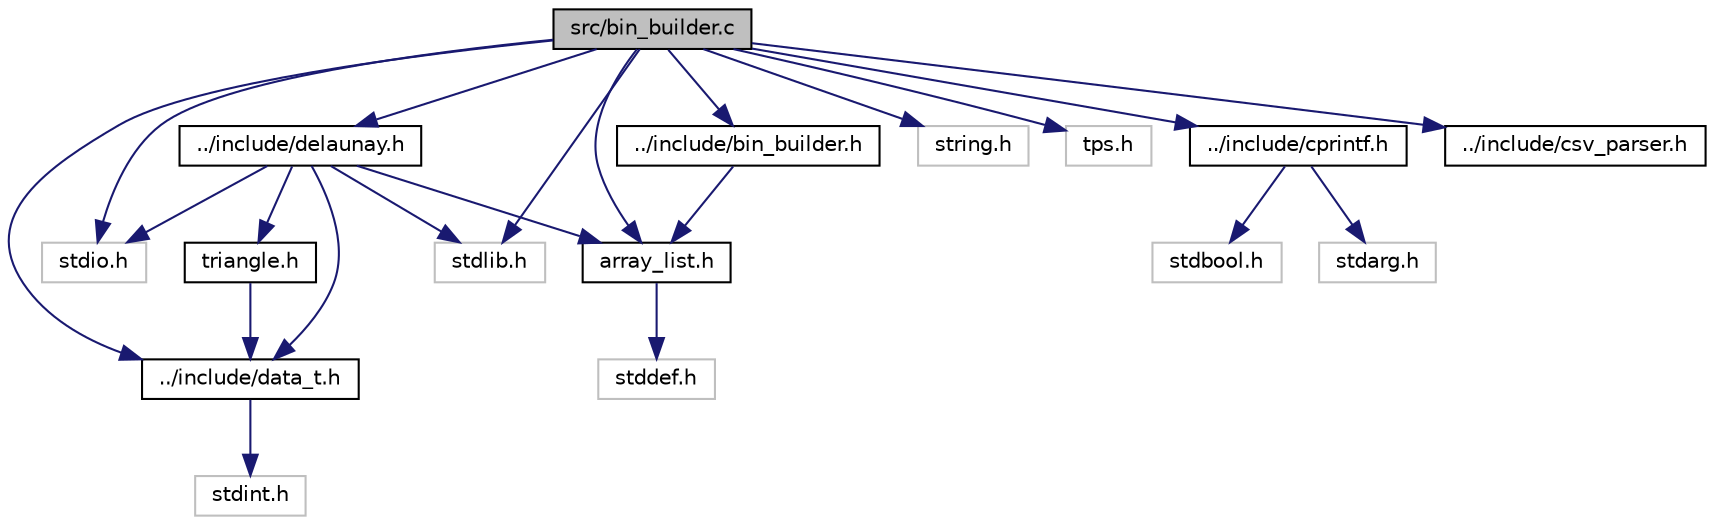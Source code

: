digraph "src/bin_builder.c"
{
 // LATEX_PDF_SIZE
  edge [fontname="Helvetica",fontsize="10",labelfontname="Helvetica",labelfontsize="10"];
  node [fontname="Helvetica",fontsize="10",shape=record];
  Node1 [label="src/bin_builder.c",height=0.2,width=0.4,color="black", fillcolor="grey75", style="filled", fontcolor="black",tooltip=" "];
  Node1 -> Node2 [color="midnightblue",fontsize="10",style="solid"];
  Node2 [label="stdio.h",height=0.2,width=0.4,color="grey75", fillcolor="white", style="filled",tooltip=" "];
  Node1 -> Node3 [color="midnightblue",fontsize="10",style="solid"];
  Node3 [label="stdlib.h",height=0.2,width=0.4,color="grey75", fillcolor="white", style="filled",tooltip=" "];
  Node1 -> Node4 [color="midnightblue",fontsize="10",style="solid"];
  Node4 [label="string.h",height=0.2,width=0.4,color="grey75", fillcolor="white", style="filled",tooltip=" "];
  Node1 -> Node5 [color="midnightblue",fontsize="10",style="solid"];
  Node5 [label="tps.h",height=0.2,width=0.4,color="grey75", fillcolor="white", style="filled",tooltip=" "];
  Node1 -> Node6 [color="midnightblue",fontsize="10",style="solid"];
  Node6 [label="../include/cprintf.h",height=0.2,width=0.4,color="black", fillcolor="white", style="filled",URL="$cprintf_8h.html",tooltip=" "];
  Node6 -> Node7 [color="midnightblue",fontsize="10",style="solid"];
  Node7 [label="stdbool.h",height=0.2,width=0.4,color="grey75", fillcolor="white", style="filled",tooltip=" "];
  Node6 -> Node8 [color="midnightblue",fontsize="10",style="solid"];
  Node8 [label="stdarg.h",height=0.2,width=0.4,color="grey75", fillcolor="white", style="filled",tooltip=" "];
  Node1 -> Node9 [color="midnightblue",fontsize="10",style="solid"];
  Node9 [label="../include/bin_builder.h",height=0.2,width=0.4,color="black", fillcolor="white", style="filled",URL="$bin__builder_8h.html",tooltip=" "];
  Node9 -> Node10 [color="midnightblue",fontsize="10",style="solid"];
  Node10 [label="array_list.h",height=0.2,width=0.4,color="black", fillcolor="white", style="filled",URL="$array__list_8h.html",tooltip=" "];
  Node10 -> Node11 [color="midnightblue",fontsize="10",style="solid"];
  Node11 [label="stddef.h",height=0.2,width=0.4,color="grey75", fillcolor="white", style="filled",tooltip=" "];
  Node1 -> Node12 [color="midnightblue",fontsize="10",style="solid"];
  Node12 [label="../include/csv_parser.h",height=0.2,width=0.4,color="black", fillcolor="white", style="filled",URL="$csv__parser_8h.html",tooltip=" "];
  Node1 -> Node13 [color="midnightblue",fontsize="10",style="solid"];
  Node13 [label="../include/data_t.h",height=0.2,width=0.4,color="black", fillcolor="white", style="filled",URL="$data__t_8h.html",tooltip=" "];
  Node13 -> Node14 [color="midnightblue",fontsize="10",style="solid"];
  Node14 [label="stdint.h",height=0.2,width=0.4,color="grey75", fillcolor="white", style="filled",tooltip=" "];
  Node1 -> Node15 [color="midnightblue",fontsize="10",style="solid"];
  Node15 [label="../include/delaunay.h",height=0.2,width=0.4,color="black", fillcolor="white", style="filled",URL="$delaunay_8h.html",tooltip=" "];
  Node15 -> Node13 [color="midnightblue",fontsize="10",style="solid"];
  Node15 -> Node10 [color="midnightblue",fontsize="10",style="solid"];
  Node15 -> Node16 [color="midnightblue",fontsize="10",style="solid"];
  Node16 [label="triangle.h",height=0.2,width=0.4,color="black", fillcolor="white", style="filled",URL="$triangle_8h.html",tooltip=" "];
  Node16 -> Node13 [color="midnightblue",fontsize="10",style="solid"];
  Node15 -> Node2 [color="midnightblue",fontsize="10",style="solid"];
  Node15 -> Node3 [color="midnightblue",fontsize="10",style="solid"];
  Node1 -> Node10 [color="midnightblue",fontsize="10",style="solid"];
}
